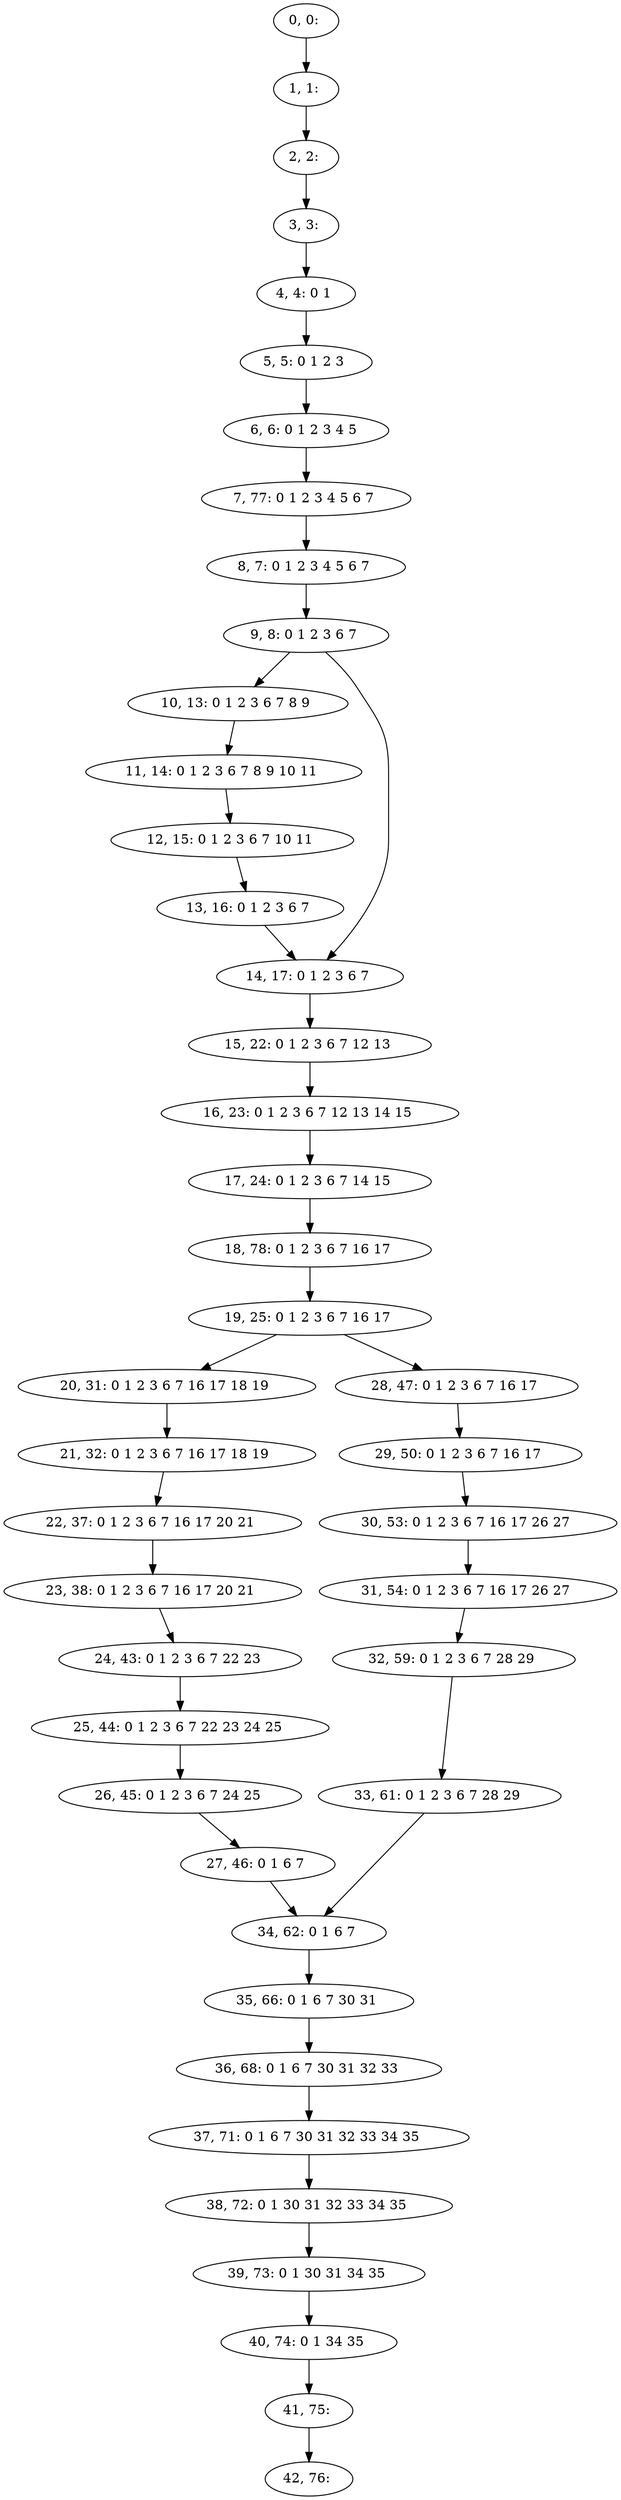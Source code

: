digraph G {
0[label="0, 0: "];
1[label="1, 1: "];
2[label="2, 2: "];
3[label="3, 3: "];
4[label="4, 4: 0 1 "];
5[label="5, 5: 0 1 2 3 "];
6[label="6, 6: 0 1 2 3 4 5 "];
7[label="7, 77: 0 1 2 3 4 5 6 7 "];
8[label="8, 7: 0 1 2 3 4 5 6 7 "];
9[label="9, 8: 0 1 2 3 6 7 "];
10[label="10, 13: 0 1 2 3 6 7 8 9 "];
11[label="11, 14: 0 1 2 3 6 7 8 9 10 11 "];
12[label="12, 15: 0 1 2 3 6 7 10 11 "];
13[label="13, 16: 0 1 2 3 6 7 "];
14[label="14, 17: 0 1 2 3 6 7 "];
15[label="15, 22: 0 1 2 3 6 7 12 13 "];
16[label="16, 23: 0 1 2 3 6 7 12 13 14 15 "];
17[label="17, 24: 0 1 2 3 6 7 14 15 "];
18[label="18, 78: 0 1 2 3 6 7 16 17 "];
19[label="19, 25: 0 1 2 3 6 7 16 17 "];
20[label="20, 31: 0 1 2 3 6 7 16 17 18 19 "];
21[label="21, 32: 0 1 2 3 6 7 16 17 18 19 "];
22[label="22, 37: 0 1 2 3 6 7 16 17 20 21 "];
23[label="23, 38: 0 1 2 3 6 7 16 17 20 21 "];
24[label="24, 43: 0 1 2 3 6 7 22 23 "];
25[label="25, 44: 0 1 2 3 6 7 22 23 24 25 "];
26[label="26, 45: 0 1 2 3 6 7 24 25 "];
27[label="27, 46: 0 1 6 7 "];
28[label="28, 47: 0 1 2 3 6 7 16 17 "];
29[label="29, 50: 0 1 2 3 6 7 16 17 "];
30[label="30, 53: 0 1 2 3 6 7 16 17 26 27 "];
31[label="31, 54: 0 1 2 3 6 7 16 17 26 27 "];
32[label="32, 59: 0 1 2 3 6 7 28 29 "];
33[label="33, 61: 0 1 2 3 6 7 28 29 "];
34[label="34, 62: 0 1 6 7 "];
35[label="35, 66: 0 1 6 7 30 31 "];
36[label="36, 68: 0 1 6 7 30 31 32 33 "];
37[label="37, 71: 0 1 6 7 30 31 32 33 34 35 "];
38[label="38, 72: 0 1 30 31 32 33 34 35 "];
39[label="39, 73: 0 1 30 31 34 35 "];
40[label="40, 74: 0 1 34 35 "];
41[label="41, 75: "];
42[label="42, 76: "];
0->1 ;
1->2 ;
2->3 ;
3->4 ;
4->5 ;
5->6 ;
6->7 ;
7->8 ;
8->9 ;
9->10 ;
9->14 ;
10->11 ;
11->12 ;
12->13 ;
13->14 ;
14->15 ;
15->16 ;
16->17 ;
17->18 ;
18->19 ;
19->20 ;
19->28 ;
20->21 ;
21->22 ;
22->23 ;
23->24 ;
24->25 ;
25->26 ;
26->27 ;
27->34 ;
28->29 ;
29->30 ;
30->31 ;
31->32 ;
32->33 ;
33->34 ;
34->35 ;
35->36 ;
36->37 ;
37->38 ;
38->39 ;
39->40 ;
40->41 ;
41->42 ;
}
